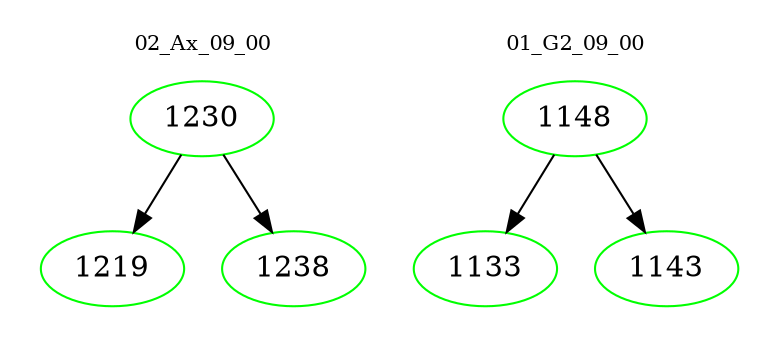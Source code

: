 digraph{
subgraph cluster_0 {
color = white
label = "02_Ax_09_00";
fontsize=10;
T0_1230 [label="1230", color="green"]
T0_1230 -> T0_1219 [color="black"]
T0_1219 [label="1219", color="green"]
T0_1230 -> T0_1238 [color="black"]
T0_1238 [label="1238", color="green"]
}
subgraph cluster_1 {
color = white
label = "01_G2_09_00";
fontsize=10;
T1_1148 [label="1148", color="green"]
T1_1148 -> T1_1133 [color="black"]
T1_1133 [label="1133", color="green"]
T1_1148 -> T1_1143 [color="black"]
T1_1143 [label="1143", color="green"]
}
}
